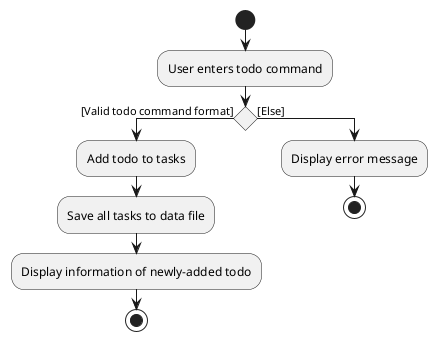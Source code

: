 @startuml
start
:User enters todo command;
if () then ([Valid todo command format])
    :Add todo to tasks;
    :Save all tasks to data file;
    :Display information of newly-added todo;
    stop
else ([Else])
    :Display error message;
stop
@enduml